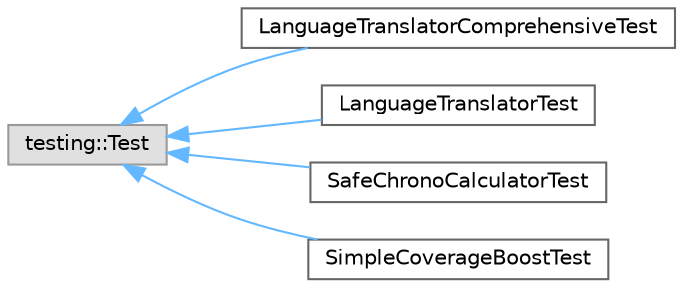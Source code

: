 digraph "Graphical Class Hierarchy"
{
 // INTERACTIVE_SVG=YES
 // LATEX_PDF_SIZE
  bgcolor="transparent";
  edge [fontname=Helvetica,fontsize=10,labelfontname=Helvetica,labelfontsize=10];
  node [fontname=Helvetica,fontsize=10,shape=box,height=0.2,width=0.4];
  rankdir="LR";
  Node0 [id="Node000000",label="testing::Test",height=0.2,width=0.4,color="grey60", fillcolor="#E0E0E0", style="filled",tooltip=" "];
  Node0 -> Node1 [id="edge1_Node000000_Node000001",dir="back",color="steelblue1",style="solid",tooltip=" "];
  Node1 [id="Node000001",label="LanguageTranslatorComprehensiveTest",height=0.2,width=0.4,color="grey40", fillcolor="white", style="filled",URL="$class_language_translator_comprehensive_test.html",tooltip=" "];
  Node0 -> Node2 [id="edge2_Node000000_Node000002",dir="back",color="steelblue1",style="solid",tooltip=" "];
  Node2 [id="Node000002",label="LanguageTranslatorTest",height=0.2,width=0.4,color="grey40", fillcolor="white", style="filled",URL="$class_language_translator_test.html",tooltip=" "];
  Node0 -> Node3 [id="edge3_Node000000_Node000003",dir="back",color="steelblue1",style="solid",tooltip=" "];
  Node3 [id="Node000003",label="SafeChronoCalculatorTest",height=0.2,width=0.4,color="grey40", fillcolor="white", style="filled",URL="$class_safe_chrono_calculator_test.html",tooltip=" "];
  Node0 -> Node4 [id="edge4_Node000000_Node000004",dir="back",color="steelblue1",style="solid",tooltip=" "];
  Node4 [id="Node000004",label="SimpleCoverageBoostTest",height=0.2,width=0.4,color="grey40", fillcolor="white", style="filled",URL="$class_simple_coverage_boost_test.html",tooltip=" "];
}

